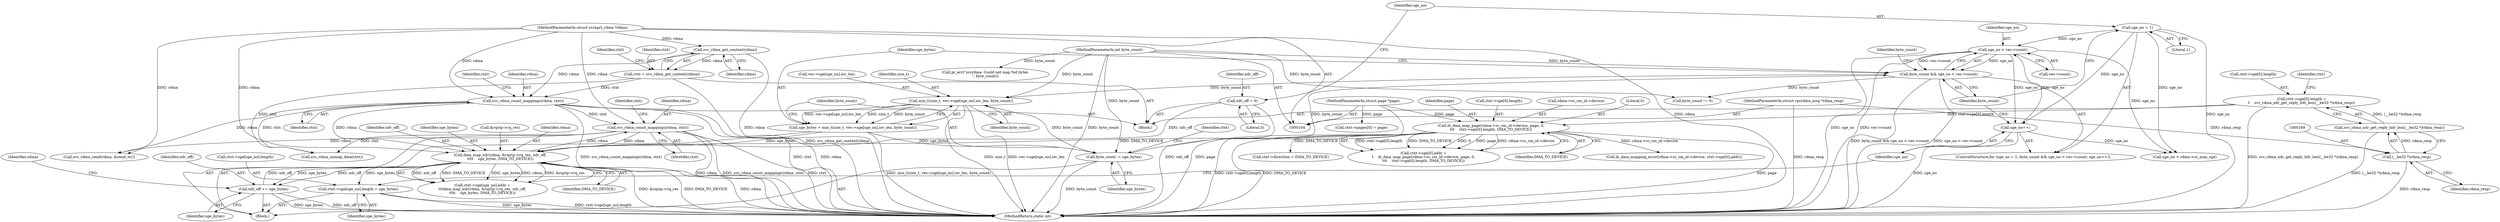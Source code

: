 digraph "1_linux_c70422f760c120480fee4de6c38804c72aa26bc1_32@array" {
"1000301" [label="(Call,ctxt->sge[sge_no].length = sge_bytes)"];
"1000258" [label="(Call,dma_map_xdr(rdma, &rqstp->rq_res, xdr_off,\n\t\t\t\t    sge_bytes, DMA_TO_DEVICE))"];
"1000285" [label="(Call,svc_rdma_count_mappings(rdma, ctxt))"];
"1000105" [label="(MethodParameterIn,struct svcxprt_rdma *rdma)"];
"1000210" [label="(Call,svc_rdma_count_mappings(rdma, ctxt))"];
"1000127" [label="(Call,svc_rdma_get_context(rdma))"];
"1000125" [label="(Call,ctxt = svc_rdma_get_context(rdma))"];
"1000218" [label="(Call,xdr_off = 0)"];
"1000267" [label="(Call,xdr_off += sge_bytes)"];
"1000235" [label="(Call,sge_bytes = min_t(size_t, vec->sge[sge_no].iov_len, byte_count))"];
"1000237" [label="(Call,min_t(size_t, vec->sge[sge_no].iov_len, byte_count))"];
"1000225" [label="(Call,byte_count && sge_no < vec->count)"];
"1000247" [label="(Call,byte_count -= sge_bytes)"];
"1000110" [label="(MethodParameterIn,int byte_count)"];
"1000227" [label="(Call,sge_no < vec->count)"];
"1000222" [label="(Call,sge_no = 1)"];
"1000232" [label="(Call,sge_no++)"];
"1000179" [label="(Call,ib_dma_map_page(rdma->sc_cm_id->device, page, 0,\n\t\t\t    ctxt->sge[0].length, DMA_TO_DEVICE))"];
"1000107" [label="(MethodParameterIn,struct page *page)"];
"1000159" [label="(Call,ctxt->sge[0].length =\n\t    svc_rdma_xdr_get_reply_hdr_len((__be32 *)rdma_resp))"];
"1000167" [label="(Call,svc_rdma_xdr_get_reply_hdr_len((__be32 *)rdma_resp))"];
"1000168" [label="(Call,(__be32 *)rdma_resp)"];
"1000108" [label="(MethodParameterIn,struct rpcrdma_msg *rdma_resp)"];
"1000443" [label="(Call,svc_rdma_send(rdma, &send_wr))"];
"1000219" [label="(Identifier,xdr_off)"];
"1000218" [label="(Call,xdr_off = 0)"];
"1000269" [label="(Identifier,sge_bytes)"];
"1000267" [label="(Call,xdr_off += sge_bytes)"];
"1000274" [label="(Identifier,rdma)"];
"1000213" [label="(Call,ctxt->direction = DMA_TO_DEVICE)"];
"1000264" [label="(Identifier,xdr_off)"];
"1000211" [label="(Identifier,rdma)"];
"1000246" [label="(Identifier,byte_count)"];
"1000232" [label="(Call,sge_no++)"];
"1000175" [label="(Identifier,ctxt)"];
"1000170" [label="(Identifier,rdma_resp)"];
"1000311" [label="(Call,byte_count != 0)"];
"1000254" [label="(Identifier,ctxt)"];
"1000265" [label="(Identifier,sge_bytes)"];
"1000286" [label="(Identifier,rdma)"];
"1000160" [label="(Call,ctxt->sge[0].length)"];
"1000268" [label="(Identifier,xdr_off)"];
"1000235" [label="(Call,sge_bytes = min_t(size_t, vec->sge[sge_no].iov_len, byte_count))"];
"1000212" [label="(Identifier,ctxt)"];
"1000159" [label="(Call,ctxt->sge[0].length =\n\t    svc_rdma_xdr_get_reply_hdr_len((__be32 *)rdma_resp))"];
"1000266" [label="(Identifier,DMA_TO_DEVICE)"];
"1000105" [label="(MethodParameterIn,struct svcxprt_rdma *rdma)"];
"1000258" [label="(Call,dma_map_xdr(rdma, &rqstp->rq_res, xdr_off,\n\t\t\t\t    sge_bytes, DMA_TO_DEVICE))"];
"1000125" [label="(Call,ctxt = svc_rdma_get_context(rdma))"];
"1000224" [label="(Literal,1)"];
"1000167" [label="(Call,svc_rdma_xdr_get_reply_hdr_len((__be32 *)rdma_resp))"];
"1000180" [label="(Call,rdma->sc_cm_id->device)"];
"1000210" [label="(Call,svc_rdma_count_mappings(rdma, ctxt))"];
"1000312" [label="(Identifier,byte_count)"];
"1000453" [label="(Call,svc_rdma_unmap_dma(ctxt))"];
"1000249" [label="(Identifier,sge_bytes)"];
"1000171" [label="(Call,ctxt->sge[0].addr =\n\t    ib_dma_map_page(rdma->sc_cm_id->device, page, 0,\n\t\t\t    ctxt->sge[0].length, DMA_TO_DEVICE))"];
"1000186" [label="(Literal,0)"];
"1000247" [label="(Call,byte_count -= sge_bytes)"];
"1000134" [label="(Call,ctxt->pages[0] = page)"];
"1000237" [label="(Call,min_t(size_t, vec->sge[sge_no].iov_len, byte_count))"];
"1000126" [label="(Identifier,ctxt)"];
"1000260" [label="(Call,&rqstp->rq_res)"];
"1000292" [label="(Identifier,ctxt)"];
"1000220" [label="(Literal,0)"];
"1000226" [label="(Identifier,byte_count)"];
"1000185" [label="(Identifier,page)"];
"1000110" [label="(MethodParameterIn,int byte_count)"];
"1000301" [label="(Call,ctxt->sge[sge_no].length = sge_bytes)"];
"1000287" [label="(Identifier,ctxt)"];
"1000215" [label="(Identifier,ctxt)"];
"1000236" [label="(Identifier,sge_bytes)"];
"1000315" [label="(Call,pr_err(\"svcrdma: Could not map %d bytes\n\", byte_count))"];
"1000302" [label="(Call,ctxt->sge[sge_no].length)"];
"1000233" [label="(Identifier,sge_no)"];
"1000128" [label="(Identifier,rdma)"];
"1000248" [label="(Identifier,byte_count)"];
"1000222" [label="(Call,sge_no = 1)"];
"1000168" [label="(Call,(__be32 *)rdma_resp)"];
"1000228" [label="(Identifier,sge_no)"];
"1000227" [label="(Call,sge_no < vec->count)"];
"1000187" [label="(Call,ctxt->sge[0].length)"];
"1000107" [label="(MethodParameterIn,struct page *page)"];
"1000223" [label="(Identifier,sge_no)"];
"1000194" [label="(Identifier,DMA_TO_DEVICE)"];
"1000196" [label="(Call,ib_dma_mapping_error(rdma->sc_cm_id->device, ctxt->sge[0].addr))"];
"1000259" [label="(Identifier,rdma)"];
"1000372" [label="(Call,sge_no > rdma->sc_max_sge)"];
"1000225" [label="(Call,byte_count && sge_no < vec->count)"];
"1000285" [label="(Call,svc_rdma_count_mappings(rdma, ctxt))"];
"1000229" [label="(Call,vec->count)"];
"1000127" [label="(Call,svc_rdma_get_context(rdma))"];
"1000238" [label="(Identifier,size_t)"];
"1000112" [label="(Block,)"];
"1000131" [label="(Identifier,ctxt)"];
"1000250" [label="(Call,ctxt->sge[sge_no].addr =\n\t\t\tdma_map_xdr(rdma, &rqstp->rq_res, xdr_off,\n\t\t\t\t    sge_bytes, DMA_TO_DEVICE))"];
"1000234" [label="(Block,)"];
"1000179" [label="(Call,ib_dma_map_page(rdma->sc_cm_id->device, page, 0,\n\t\t\t    ctxt->sge[0].length, DMA_TO_DEVICE))"];
"1000239" [label="(Call,vec->sge[sge_no].iov_len)"];
"1000108" [label="(MethodParameterIn,struct rpcrdma_msg *rdma_resp)"];
"1000221" [label="(ControlStructure,for (sge_no = 1; byte_count && sge_no < vec->count; sge_no++))"];
"1000460" [label="(MethodReturn,static int)"];
"1000309" [label="(Identifier,sge_bytes)"];
"1000301" -> "1000234"  [label="AST: "];
"1000301" -> "1000309"  [label="CFG: "];
"1000302" -> "1000301"  [label="AST: "];
"1000309" -> "1000301"  [label="AST: "];
"1000233" -> "1000301"  [label="CFG: "];
"1000301" -> "1000460"  [label="DDG: sge_bytes"];
"1000301" -> "1000460"  [label="DDG: ctxt->sge[sge_no].length"];
"1000258" -> "1000301"  [label="DDG: sge_bytes"];
"1000258" -> "1000250"  [label="AST: "];
"1000258" -> "1000266"  [label="CFG: "];
"1000259" -> "1000258"  [label="AST: "];
"1000260" -> "1000258"  [label="AST: "];
"1000264" -> "1000258"  [label="AST: "];
"1000265" -> "1000258"  [label="AST: "];
"1000266" -> "1000258"  [label="AST: "];
"1000250" -> "1000258"  [label="CFG: "];
"1000258" -> "1000460"  [label="DDG: rdma"];
"1000258" -> "1000460"  [label="DDG: &rqstp->rq_res"];
"1000258" -> "1000460"  [label="DDG: DMA_TO_DEVICE"];
"1000258" -> "1000250"  [label="DDG: xdr_off"];
"1000258" -> "1000250"  [label="DDG: DMA_TO_DEVICE"];
"1000258" -> "1000250"  [label="DDG: sge_bytes"];
"1000258" -> "1000250"  [label="DDG: rdma"];
"1000258" -> "1000250"  [label="DDG: &rqstp->rq_res"];
"1000285" -> "1000258"  [label="DDG: rdma"];
"1000210" -> "1000258"  [label="DDG: rdma"];
"1000105" -> "1000258"  [label="DDG: rdma"];
"1000218" -> "1000258"  [label="DDG: xdr_off"];
"1000267" -> "1000258"  [label="DDG: xdr_off"];
"1000235" -> "1000258"  [label="DDG: sge_bytes"];
"1000179" -> "1000258"  [label="DDG: DMA_TO_DEVICE"];
"1000258" -> "1000267"  [label="DDG: sge_bytes"];
"1000258" -> "1000267"  [label="DDG: xdr_off"];
"1000258" -> "1000285"  [label="DDG: rdma"];
"1000285" -> "1000234"  [label="AST: "];
"1000285" -> "1000287"  [label="CFG: "];
"1000286" -> "1000285"  [label="AST: "];
"1000287" -> "1000285"  [label="AST: "];
"1000292" -> "1000285"  [label="CFG: "];
"1000285" -> "1000460"  [label="DDG: rdma"];
"1000285" -> "1000460"  [label="DDG: svc_rdma_count_mappings(rdma, ctxt)"];
"1000285" -> "1000460"  [label="DDG: ctxt"];
"1000105" -> "1000285"  [label="DDG: rdma"];
"1000210" -> "1000285"  [label="DDG: ctxt"];
"1000285" -> "1000443"  [label="DDG: rdma"];
"1000285" -> "1000453"  [label="DDG: ctxt"];
"1000105" -> "1000104"  [label="AST: "];
"1000105" -> "1000460"  [label="DDG: rdma"];
"1000105" -> "1000127"  [label="DDG: rdma"];
"1000105" -> "1000210"  [label="DDG: rdma"];
"1000105" -> "1000443"  [label="DDG: rdma"];
"1000210" -> "1000112"  [label="AST: "];
"1000210" -> "1000212"  [label="CFG: "];
"1000211" -> "1000210"  [label="AST: "];
"1000212" -> "1000210"  [label="AST: "];
"1000215" -> "1000210"  [label="CFG: "];
"1000210" -> "1000460"  [label="DDG: svc_rdma_count_mappings(rdma, ctxt)"];
"1000210" -> "1000460"  [label="DDG: ctxt"];
"1000210" -> "1000460"  [label="DDG: rdma"];
"1000127" -> "1000210"  [label="DDG: rdma"];
"1000125" -> "1000210"  [label="DDG: ctxt"];
"1000210" -> "1000443"  [label="DDG: rdma"];
"1000210" -> "1000453"  [label="DDG: ctxt"];
"1000127" -> "1000125"  [label="AST: "];
"1000127" -> "1000128"  [label="CFG: "];
"1000128" -> "1000127"  [label="AST: "];
"1000125" -> "1000127"  [label="CFG: "];
"1000127" -> "1000460"  [label="DDG: rdma"];
"1000127" -> "1000125"  [label="DDG: rdma"];
"1000125" -> "1000112"  [label="AST: "];
"1000126" -> "1000125"  [label="AST: "];
"1000131" -> "1000125"  [label="CFG: "];
"1000125" -> "1000460"  [label="DDG: svc_rdma_get_context(rdma)"];
"1000125" -> "1000453"  [label="DDG: ctxt"];
"1000218" -> "1000112"  [label="AST: "];
"1000218" -> "1000220"  [label="CFG: "];
"1000219" -> "1000218"  [label="AST: "];
"1000220" -> "1000218"  [label="AST: "];
"1000223" -> "1000218"  [label="CFG: "];
"1000218" -> "1000460"  [label="DDG: xdr_off"];
"1000267" -> "1000234"  [label="AST: "];
"1000267" -> "1000269"  [label="CFG: "];
"1000268" -> "1000267"  [label="AST: "];
"1000269" -> "1000267"  [label="AST: "];
"1000274" -> "1000267"  [label="CFG: "];
"1000267" -> "1000460"  [label="DDG: sge_bytes"];
"1000267" -> "1000460"  [label="DDG: xdr_off"];
"1000235" -> "1000234"  [label="AST: "];
"1000235" -> "1000237"  [label="CFG: "];
"1000236" -> "1000235"  [label="AST: "];
"1000237" -> "1000235"  [label="AST: "];
"1000248" -> "1000235"  [label="CFG: "];
"1000235" -> "1000460"  [label="DDG: min_t(size_t, vec->sge[sge_no].iov_len, byte_count)"];
"1000237" -> "1000235"  [label="DDG: size_t"];
"1000237" -> "1000235"  [label="DDG: vec->sge[sge_no].iov_len"];
"1000237" -> "1000235"  [label="DDG: byte_count"];
"1000235" -> "1000247"  [label="DDG: sge_bytes"];
"1000237" -> "1000246"  [label="CFG: "];
"1000238" -> "1000237"  [label="AST: "];
"1000239" -> "1000237"  [label="AST: "];
"1000246" -> "1000237"  [label="AST: "];
"1000237" -> "1000460"  [label="DDG: vec->sge[sge_no].iov_len"];
"1000237" -> "1000460"  [label="DDG: size_t"];
"1000225" -> "1000237"  [label="DDG: byte_count"];
"1000110" -> "1000237"  [label="DDG: byte_count"];
"1000237" -> "1000247"  [label="DDG: byte_count"];
"1000225" -> "1000221"  [label="AST: "];
"1000225" -> "1000226"  [label="CFG: "];
"1000225" -> "1000227"  [label="CFG: "];
"1000226" -> "1000225"  [label="AST: "];
"1000227" -> "1000225"  [label="AST: "];
"1000236" -> "1000225"  [label="CFG: "];
"1000312" -> "1000225"  [label="CFG: "];
"1000225" -> "1000460"  [label="DDG: byte_count && sge_no < vec->count"];
"1000225" -> "1000460"  [label="DDG: sge_no < vec->count"];
"1000247" -> "1000225"  [label="DDG: byte_count"];
"1000110" -> "1000225"  [label="DDG: byte_count"];
"1000227" -> "1000225"  [label="DDG: sge_no"];
"1000227" -> "1000225"  [label="DDG: vec->count"];
"1000225" -> "1000311"  [label="DDG: byte_count"];
"1000247" -> "1000234"  [label="AST: "];
"1000247" -> "1000249"  [label="CFG: "];
"1000248" -> "1000247"  [label="AST: "];
"1000249" -> "1000247"  [label="AST: "];
"1000254" -> "1000247"  [label="CFG: "];
"1000247" -> "1000460"  [label="DDG: byte_count"];
"1000110" -> "1000247"  [label="DDG: byte_count"];
"1000110" -> "1000104"  [label="AST: "];
"1000110" -> "1000460"  [label="DDG: byte_count"];
"1000110" -> "1000311"  [label="DDG: byte_count"];
"1000110" -> "1000315"  [label="DDG: byte_count"];
"1000227" -> "1000229"  [label="CFG: "];
"1000228" -> "1000227"  [label="AST: "];
"1000229" -> "1000227"  [label="AST: "];
"1000227" -> "1000460"  [label="DDG: sge_no"];
"1000227" -> "1000460"  [label="DDG: vec->count"];
"1000222" -> "1000227"  [label="DDG: sge_no"];
"1000232" -> "1000227"  [label="DDG: sge_no"];
"1000227" -> "1000232"  [label="DDG: sge_no"];
"1000227" -> "1000372"  [label="DDG: sge_no"];
"1000222" -> "1000221"  [label="AST: "];
"1000222" -> "1000224"  [label="CFG: "];
"1000223" -> "1000222"  [label="AST: "];
"1000224" -> "1000222"  [label="AST: "];
"1000226" -> "1000222"  [label="CFG: "];
"1000222" -> "1000460"  [label="DDG: sge_no"];
"1000222" -> "1000232"  [label="DDG: sge_no"];
"1000222" -> "1000372"  [label="DDG: sge_no"];
"1000232" -> "1000221"  [label="AST: "];
"1000232" -> "1000233"  [label="CFG: "];
"1000233" -> "1000232"  [label="AST: "];
"1000226" -> "1000232"  [label="CFG: "];
"1000232" -> "1000460"  [label="DDG: sge_no"];
"1000232" -> "1000372"  [label="DDG: sge_no"];
"1000179" -> "1000171"  [label="AST: "];
"1000179" -> "1000194"  [label="CFG: "];
"1000180" -> "1000179"  [label="AST: "];
"1000185" -> "1000179"  [label="AST: "];
"1000186" -> "1000179"  [label="AST: "];
"1000187" -> "1000179"  [label="AST: "];
"1000194" -> "1000179"  [label="AST: "];
"1000171" -> "1000179"  [label="CFG: "];
"1000179" -> "1000460"  [label="DDG: ctxt->sge[0].length"];
"1000179" -> "1000460"  [label="DDG: DMA_TO_DEVICE"];
"1000179" -> "1000460"  [label="DDG: page"];
"1000179" -> "1000171"  [label="DDG: ctxt->sge[0].length"];
"1000179" -> "1000171"  [label="DDG: DMA_TO_DEVICE"];
"1000179" -> "1000171"  [label="DDG: 0"];
"1000179" -> "1000171"  [label="DDG: page"];
"1000179" -> "1000171"  [label="DDG: rdma->sc_cm_id->device"];
"1000107" -> "1000179"  [label="DDG: page"];
"1000159" -> "1000179"  [label="DDG: ctxt->sge[0].length"];
"1000179" -> "1000196"  [label="DDG: rdma->sc_cm_id->device"];
"1000179" -> "1000213"  [label="DDG: DMA_TO_DEVICE"];
"1000107" -> "1000104"  [label="AST: "];
"1000107" -> "1000460"  [label="DDG: page"];
"1000107" -> "1000134"  [label="DDG: page"];
"1000159" -> "1000112"  [label="AST: "];
"1000159" -> "1000167"  [label="CFG: "];
"1000160" -> "1000159"  [label="AST: "];
"1000167" -> "1000159"  [label="AST: "];
"1000175" -> "1000159"  [label="CFG: "];
"1000159" -> "1000460"  [label="DDG: svc_rdma_xdr_get_reply_hdr_len((__be32 *)rdma_resp)"];
"1000167" -> "1000159"  [label="DDG: (__be32 *)rdma_resp"];
"1000167" -> "1000168"  [label="CFG: "];
"1000168" -> "1000167"  [label="AST: "];
"1000167" -> "1000460"  [label="DDG: (__be32 *)rdma_resp"];
"1000168" -> "1000167"  [label="DDG: rdma_resp"];
"1000168" -> "1000170"  [label="CFG: "];
"1000169" -> "1000168"  [label="AST: "];
"1000170" -> "1000168"  [label="AST: "];
"1000168" -> "1000460"  [label="DDG: rdma_resp"];
"1000108" -> "1000168"  [label="DDG: rdma_resp"];
"1000108" -> "1000104"  [label="AST: "];
"1000108" -> "1000460"  [label="DDG: rdma_resp"];
}

